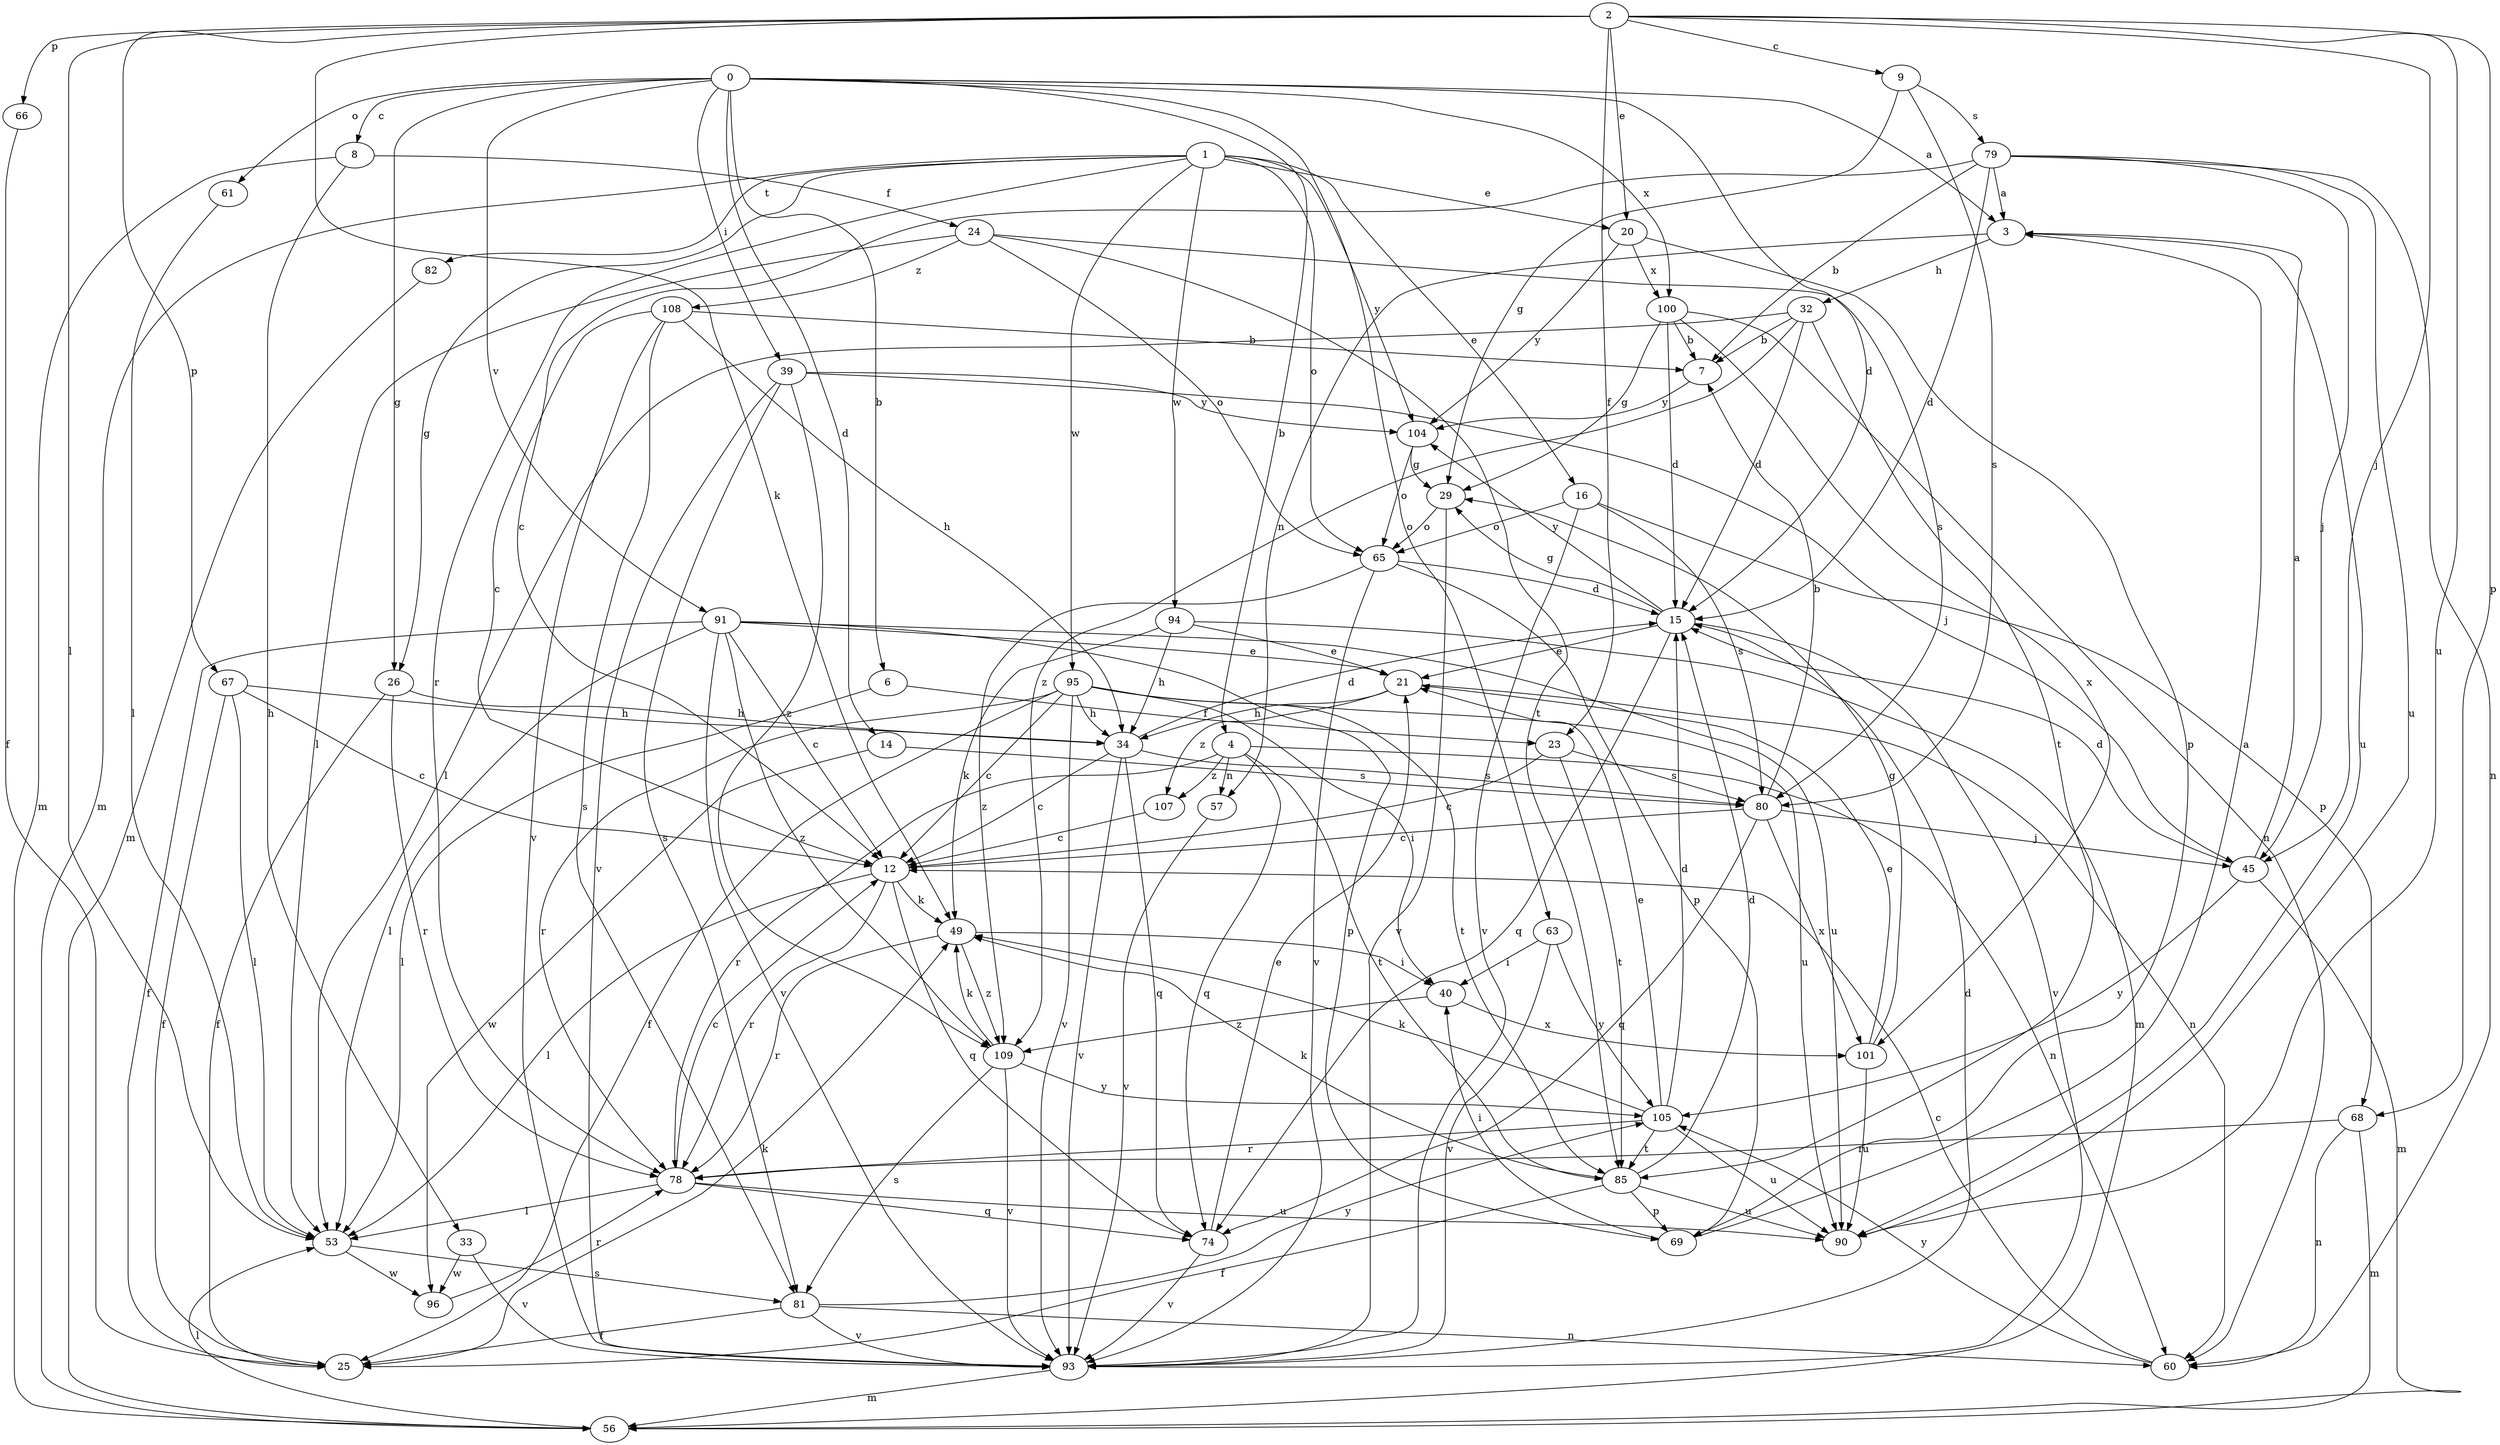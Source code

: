 strict digraph  {
0;
1;
2;
3;
4;
6;
7;
8;
9;
12;
14;
15;
16;
20;
21;
23;
24;
25;
26;
29;
32;
33;
34;
39;
40;
45;
49;
53;
56;
57;
60;
61;
63;
65;
66;
67;
68;
69;
74;
78;
79;
80;
81;
82;
85;
90;
91;
93;
94;
95;
96;
100;
101;
104;
105;
107;
108;
109;
0 -> 3  [label=a];
0 -> 4  [label=b];
0 -> 6  [label=b];
0 -> 8  [label=c];
0 -> 14  [label=d];
0 -> 15  [label=d];
0 -> 26  [label=g];
0 -> 39  [label=i];
0 -> 61  [label=o];
0 -> 63  [label=o];
0 -> 91  [label=v];
0 -> 100  [label=x];
1 -> 16  [label=e];
1 -> 20  [label=e];
1 -> 26  [label=g];
1 -> 56  [label=m];
1 -> 65  [label=o];
1 -> 78  [label=r];
1 -> 82  [label=t];
1 -> 94  [label=w];
1 -> 95  [label=w];
1 -> 104  [label=y];
2 -> 9  [label=c];
2 -> 20  [label=e];
2 -> 23  [label=f];
2 -> 45  [label=j];
2 -> 49  [label=k];
2 -> 53  [label=l];
2 -> 66  [label=p];
2 -> 67  [label=p];
2 -> 68  [label=p];
2 -> 90  [label=u];
3 -> 32  [label=h];
3 -> 57  [label=n];
3 -> 90  [label=u];
4 -> 57  [label=n];
4 -> 60  [label=n];
4 -> 74  [label=q];
4 -> 78  [label=r];
4 -> 85  [label=t];
4 -> 107  [label=z];
6 -> 23  [label=f];
6 -> 53  [label=l];
7 -> 104  [label=y];
8 -> 24  [label=f];
8 -> 33  [label=h];
8 -> 56  [label=m];
9 -> 29  [label=g];
9 -> 79  [label=s];
9 -> 80  [label=s];
12 -> 49  [label=k];
12 -> 53  [label=l];
12 -> 74  [label=q];
12 -> 78  [label=r];
14 -> 80  [label=s];
14 -> 96  [label=w];
15 -> 21  [label=e];
15 -> 29  [label=g];
15 -> 74  [label=q];
15 -> 93  [label=v];
15 -> 104  [label=y];
16 -> 65  [label=o];
16 -> 68  [label=p];
16 -> 80  [label=s];
16 -> 93  [label=v];
20 -> 69  [label=p];
20 -> 100  [label=x];
20 -> 104  [label=y];
21 -> 34  [label=h];
21 -> 60  [label=n];
21 -> 107  [label=z];
23 -> 12  [label=c];
23 -> 80  [label=s];
23 -> 85  [label=t];
24 -> 53  [label=l];
24 -> 65  [label=o];
24 -> 80  [label=s];
24 -> 85  [label=t];
24 -> 108  [label=z];
25 -> 49  [label=k];
26 -> 25  [label=f];
26 -> 34  [label=h];
26 -> 78  [label=r];
29 -> 65  [label=o];
29 -> 93  [label=v];
32 -> 7  [label=b];
32 -> 15  [label=d];
32 -> 53  [label=l];
32 -> 85  [label=t];
32 -> 109  [label=z];
33 -> 93  [label=v];
33 -> 96  [label=w];
34 -> 12  [label=c];
34 -> 15  [label=d];
34 -> 74  [label=q];
34 -> 80  [label=s];
34 -> 93  [label=v];
39 -> 45  [label=j];
39 -> 81  [label=s];
39 -> 93  [label=v];
39 -> 104  [label=y];
39 -> 109  [label=z];
40 -> 101  [label=x];
40 -> 109  [label=z];
45 -> 3  [label=a];
45 -> 15  [label=d];
45 -> 56  [label=m];
45 -> 105  [label=y];
49 -> 40  [label=i];
49 -> 78  [label=r];
49 -> 109  [label=z];
53 -> 81  [label=s];
53 -> 96  [label=w];
56 -> 53  [label=l];
57 -> 93  [label=v];
60 -> 12  [label=c];
60 -> 105  [label=y];
61 -> 53  [label=l];
63 -> 40  [label=i];
63 -> 93  [label=v];
63 -> 105  [label=y];
65 -> 15  [label=d];
65 -> 69  [label=p];
65 -> 93  [label=v];
65 -> 109  [label=z];
66 -> 25  [label=f];
67 -> 12  [label=c];
67 -> 25  [label=f];
67 -> 34  [label=h];
67 -> 53  [label=l];
68 -> 56  [label=m];
68 -> 60  [label=n];
68 -> 78  [label=r];
69 -> 3  [label=a];
69 -> 40  [label=i];
74 -> 21  [label=e];
74 -> 93  [label=v];
78 -> 12  [label=c];
78 -> 53  [label=l];
78 -> 74  [label=q];
78 -> 90  [label=u];
79 -> 3  [label=a];
79 -> 7  [label=b];
79 -> 12  [label=c];
79 -> 15  [label=d];
79 -> 45  [label=j];
79 -> 60  [label=n];
79 -> 90  [label=u];
80 -> 7  [label=b];
80 -> 12  [label=c];
80 -> 45  [label=j];
80 -> 74  [label=q];
80 -> 101  [label=x];
81 -> 25  [label=f];
81 -> 60  [label=n];
81 -> 93  [label=v];
81 -> 105  [label=y];
82 -> 56  [label=m];
85 -> 15  [label=d];
85 -> 25  [label=f];
85 -> 49  [label=k];
85 -> 69  [label=p];
85 -> 90  [label=u];
91 -> 12  [label=c];
91 -> 21  [label=e];
91 -> 25  [label=f];
91 -> 53  [label=l];
91 -> 69  [label=p];
91 -> 90  [label=u];
91 -> 93  [label=v];
91 -> 109  [label=z];
93 -> 15  [label=d];
93 -> 56  [label=m];
94 -> 21  [label=e];
94 -> 34  [label=h];
94 -> 49  [label=k];
94 -> 56  [label=m];
95 -> 12  [label=c];
95 -> 25  [label=f];
95 -> 34  [label=h];
95 -> 40  [label=i];
95 -> 78  [label=r];
95 -> 85  [label=t];
95 -> 90  [label=u];
95 -> 93  [label=v];
96 -> 78  [label=r];
100 -> 7  [label=b];
100 -> 15  [label=d];
100 -> 29  [label=g];
100 -> 60  [label=n];
100 -> 101  [label=x];
101 -> 21  [label=e];
101 -> 29  [label=g];
101 -> 90  [label=u];
104 -> 29  [label=g];
104 -> 65  [label=o];
105 -> 15  [label=d];
105 -> 21  [label=e];
105 -> 49  [label=k];
105 -> 78  [label=r];
105 -> 85  [label=t];
105 -> 90  [label=u];
107 -> 12  [label=c];
108 -> 7  [label=b];
108 -> 12  [label=c];
108 -> 34  [label=h];
108 -> 81  [label=s];
108 -> 93  [label=v];
109 -> 49  [label=k];
109 -> 81  [label=s];
109 -> 93  [label=v];
109 -> 105  [label=y];
}
